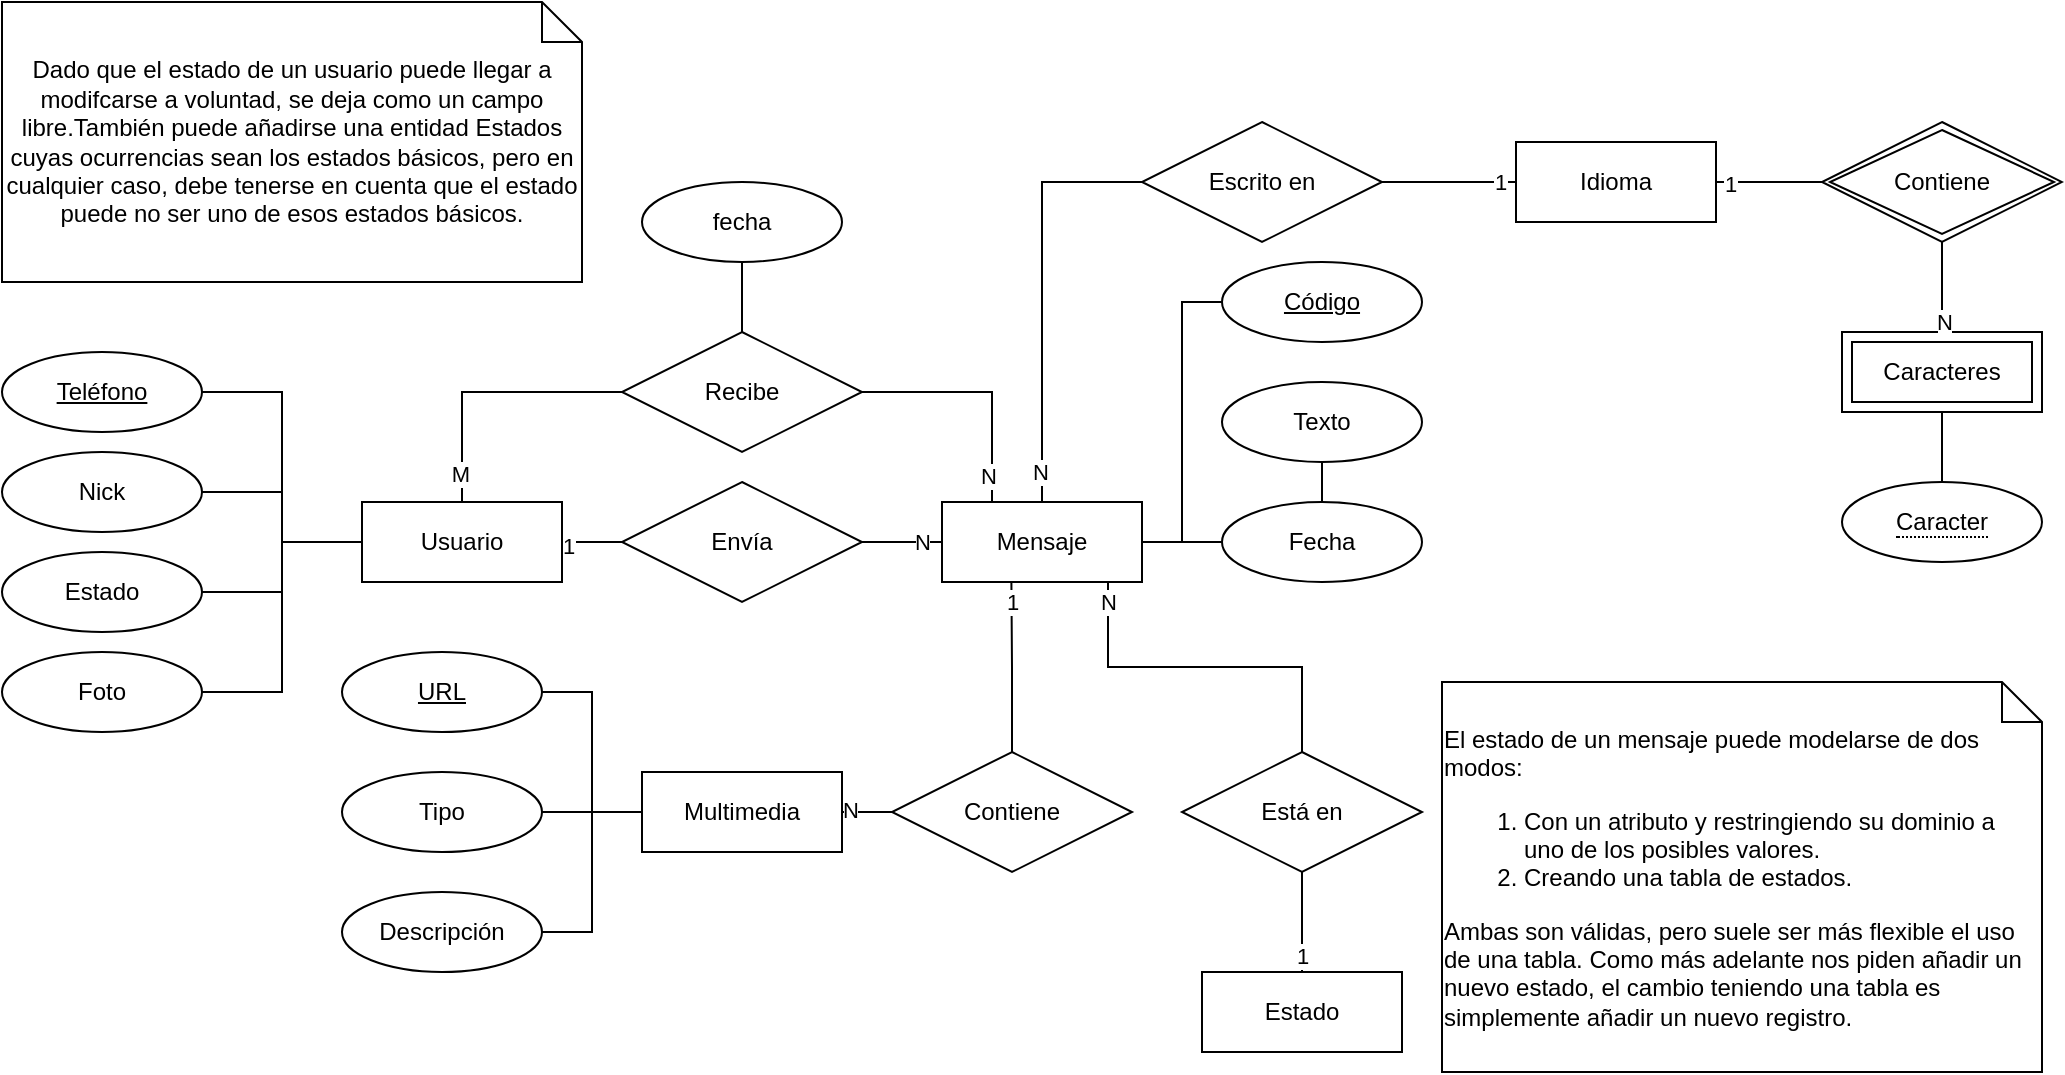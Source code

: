 <mxfile version="13.8.0" type="github" pages="2">
  <diagram id="R2lEEEUBdFMjLlhIrx00" name="Ej1 - E/R Inicial">
    <mxGraphModel dx="1185" dy="659" grid="1" gridSize="10" guides="1" tooltips="1" connect="1" arrows="1" fold="1" page="1" pageScale="1" pageWidth="1169" pageHeight="827" math="0" shadow="0" extFonts="Permanent Marker^https://fonts.googleapis.com/css?family=Permanent+Marker">
      <root>
        <mxCell id="0" />
        <mxCell id="1" parent="0" />
        <mxCell id="LUNA-PoPyeFDFRL9OIlv-86" style="edgeStyle=orthogonalEdgeStyle;rounded=0;orthogonalLoop=1;jettySize=auto;html=1;entryX=0;entryY=0.5;entryDx=0;entryDy=0;endArrow=none;endFill=0;exitX=1;exitY=0.5;exitDx=0;exitDy=0;" edge="1" parent="1" source="LUNA-PoPyeFDFRL9OIlv-74" target="LUNA-PoPyeFDFRL9OIlv-85">
          <mxGeometry relative="1" as="geometry" />
        </mxCell>
        <mxCell id="LUNA-PoPyeFDFRL9OIlv-91" value="1" style="edgeLabel;html=1;align=center;verticalAlign=middle;resizable=0;points=[];" vertex="1" connectable="0" parent="LUNA-PoPyeFDFRL9OIlv-86">
          <mxGeometry x="-0.804" y="-2" relative="1" as="geometry">
            <mxPoint as="offset" />
          </mxGeometry>
        </mxCell>
        <mxCell id="LUNA-PoPyeFDFRL9OIlv-88" style="edgeStyle=orthogonalEdgeStyle;rounded=0;orthogonalLoop=1;jettySize=auto;html=1;entryX=0;entryY=0.5;entryDx=0;entryDy=0;endArrow=none;endFill=0;exitX=0.5;exitY=0;exitDx=0;exitDy=0;" edge="1" parent="1" source="LUNA-PoPyeFDFRL9OIlv-74" target="LUNA-PoPyeFDFRL9OIlv-84">
          <mxGeometry relative="1" as="geometry" />
        </mxCell>
        <mxCell id="LUNA-PoPyeFDFRL9OIlv-92" value="M" style="edgeLabel;html=1;align=center;verticalAlign=middle;resizable=0;points=[];" vertex="1" connectable="0" parent="LUNA-PoPyeFDFRL9OIlv-88">
          <mxGeometry x="-0.782" y="1" relative="1" as="geometry">
            <mxPoint as="offset" />
          </mxGeometry>
        </mxCell>
        <mxCell id="LUNA-PoPyeFDFRL9OIlv-74" value="Usuario" style="whiteSpace=wrap;html=1;align=center;" vertex="1" parent="1">
          <mxGeometry x="200" y="280" width="100" height="40" as="geometry" />
        </mxCell>
        <mxCell id="LUNA-PoPyeFDFRL9OIlv-100" style="edgeStyle=orthogonalEdgeStyle;rounded=0;orthogonalLoop=1;jettySize=auto;html=1;entryX=0;entryY=0.5;entryDx=0;entryDy=0;endArrow=none;endFill=0;" edge="1" parent="1" source="LUNA-PoPyeFDFRL9OIlv-75" target="LUNA-PoPyeFDFRL9OIlv-99">
          <mxGeometry relative="1" as="geometry" />
        </mxCell>
        <mxCell id="LUNA-PoPyeFDFRL9OIlv-101" style="edgeStyle=orthogonalEdgeStyle;rounded=0;orthogonalLoop=1;jettySize=auto;html=1;endArrow=none;endFill=0;" edge="1" parent="1" source="LUNA-PoPyeFDFRL9OIlv-75" target="LUNA-PoPyeFDFRL9OIlv-98">
          <mxGeometry relative="1" as="geometry" />
        </mxCell>
        <mxCell id="LUNA-PoPyeFDFRL9OIlv-102" style="edgeStyle=orthogonalEdgeStyle;rounded=0;orthogonalLoop=1;jettySize=auto;html=1;entryX=0;entryY=0.5;entryDx=0;entryDy=0;endArrow=none;endFill=0;" edge="1" parent="1" source="LUNA-PoPyeFDFRL9OIlv-75" target="LUNA-PoPyeFDFRL9OIlv-97">
          <mxGeometry relative="1" as="geometry" />
        </mxCell>
        <mxCell id="LUNA-PoPyeFDFRL9OIlv-103" style="edgeStyle=orthogonalEdgeStyle;rounded=0;orthogonalLoop=1;jettySize=auto;html=1;endArrow=none;endFill=0;exitX=0.83;exitY=1;exitDx=0;exitDy=0;exitPerimeter=0;entryX=0.5;entryY=0;entryDx=0;entryDy=0;" edge="1" parent="1" source="LUNA-PoPyeFDFRL9OIlv-75" target="NvSHbqSQvRT90MNqPqhs-3">
          <mxGeometry relative="1" as="geometry">
            <mxPoint x="690" y="400" as="targetPoint" />
          </mxGeometry>
        </mxCell>
        <mxCell id="NvSHbqSQvRT90MNqPqhs-7" value="N" style="edgeLabel;html=1;align=center;verticalAlign=middle;resizable=0;points=[];" vertex="1" connectable="0" parent="LUNA-PoPyeFDFRL9OIlv-103">
          <mxGeometry x="-0.888" relative="1" as="geometry">
            <mxPoint as="offset" />
          </mxGeometry>
        </mxCell>
        <mxCell id="LUNA-PoPyeFDFRL9OIlv-117" style="edgeStyle=orthogonalEdgeStyle;rounded=0;orthogonalLoop=1;jettySize=auto;html=1;entryX=0;entryY=0.5;entryDx=0;entryDy=0;endArrow=none;endFill=0;" edge="1" parent="1" source="LUNA-PoPyeFDFRL9OIlv-75" target="LUNA-PoPyeFDFRL9OIlv-116">
          <mxGeometry relative="1" as="geometry" />
        </mxCell>
        <mxCell id="LUNA-PoPyeFDFRL9OIlv-120" value="N" style="edgeLabel;html=1;align=center;verticalAlign=middle;resizable=0;points=[];" vertex="1" connectable="0" parent="LUNA-PoPyeFDFRL9OIlv-117">
          <mxGeometry x="-0.859" y="1" relative="1" as="geometry">
            <mxPoint as="offset" />
          </mxGeometry>
        </mxCell>
        <mxCell id="LUNA-PoPyeFDFRL9OIlv-75" value="Mensaje" style="whiteSpace=wrap;html=1;align=center;" vertex="1" parent="1">
          <mxGeometry x="490" y="280" width="100" height="40" as="geometry" />
        </mxCell>
        <mxCell id="LUNA-PoPyeFDFRL9OIlv-81" style="edgeStyle=orthogonalEdgeStyle;rounded=0;orthogonalLoop=1;jettySize=auto;html=1;endArrow=none;endFill=0;entryX=0;entryY=0.5;entryDx=0;entryDy=0;" edge="1" parent="1" source="LUNA-PoPyeFDFRL9OIlv-76" target="LUNA-PoPyeFDFRL9OIlv-74">
          <mxGeometry relative="1" as="geometry">
            <mxPoint x="170" y="300" as="targetPoint" />
          </mxGeometry>
        </mxCell>
        <mxCell id="LUNA-PoPyeFDFRL9OIlv-76" value="Nick" style="ellipse;whiteSpace=wrap;html=1;align=center;" vertex="1" parent="1">
          <mxGeometry x="20" y="255" width="100" height="40" as="geometry" />
        </mxCell>
        <mxCell id="LUNA-PoPyeFDFRL9OIlv-80" style="edgeStyle=orthogonalEdgeStyle;rounded=0;orthogonalLoop=1;jettySize=auto;html=1;entryX=0;entryY=0.5;entryDx=0;entryDy=0;endArrow=none;endFill=0;" edge="1" parent="1" source="LUNA-PoPyeFDFRL9OIlv-77" target="LUNA-PoPyeFDFRL9OIlv-74">
          <mxGeometry relative="1" as="geometry" />
        </mxCell>
        <mxCell id="LUNA-PoPyeFDFRL9OIlv-77" value="Teléfono" style="ellipse;whiteSpace=wrap;html=1;align=center;fontStyle=4;" vertex="1" parent="1">
          <mxGeometry x="20" y="205" width="100" height="40" as="geometry" />
        </mxCell>
        <mxCell id="LUNA-PoPyeFDFRL9OIlv-82" style="edgeStyle=orthogonalEdgeStyle;rounded=0;orthogonalLoop=1;jettySize=auto;html=1;entryX=0;entryY=0.5;entryDx=0;entryDy=0;endArrow=none;endFill=0;" edge="1" parent="1" source="LUNA-PoPyeFDFRL9OIlv-78" target="LUNA-PoPyeFDFRL9OIlv-74">
          <mxGeometry relative="1" as="geometry" />
        </mxCell>
        <mxCell id="LUNA-PoPyeFDFRL9OIlv-78" value="Estado" style="ellipse;whiteSpace=wrap;html=1;align=center;" vertex="1" parent="1">
          <mxGeometry x="20" y="305" width="100" height="40" as="geometry" />
        </mxCell>
        <mxCell id="LUNA-PoPyeFDFRL9OIlv-83" style="edgeStyle=orthogonalEdgeStyle;rounded=0;orthogonalLoop=1;jettySize=auto;html=1;entryX=0;entryY=0.5;entryDx=0;entryDy=0;endArrow=none;endFill=0;" edge="1" parent="1" source="LUNA-PoPyeFDFRL9OIlv-79" target="LUNA-PoPyeFDFRL9OIlv-74">
          <mxGeometry relative="1" as="geometry" />
        </mxCell>
        <mxCell id="LUNA-PoPyeFDFRL9OIlv-79" value="Foto" style="ellipse;whiteSpace=wrap;html=1;align=center;" vertex="1" parent="1">
          <mxGeometry x="20" y="355" width="100" height="40" as="geometry" />
        </mxCell>
        <mxCell id="LUNA-PoPyeFDFRL9OIlv-89" style="edgeStyle=orthogonalEdgeStyle;rounded=0;orthogonalLoop=1;jettySize=auto;html=1;entryX=0.25;entryY=0;entryDx=0;entryDy=0;endArrow=none;endFill=0;" edge="1" parent="1" source="LUNA-PoPyeFDFRL9OIlv-84" target="LUNA-PoPyeFDFRL9OIlv-75">
          <mxGeometry relative="1" as="geometry" />
        </mxCell>
        <mxCell id="LUNA-PoPyeFDFRL9OIlv-93" value="N" style="edgeLabel;html=1;align=center;verticalAlign=middle;resizable=0;points=[];" vertex="1" connectable="0" parent="LUNA-PoPyeFDFRL9OIlv-89">
          <mxGeometry x="0.772" y="-2" relative="1" as="geometry">
            <mxPoint as="offset" />
          </mxGeometry>
        </mxCell>
        <mxCell id="LUNA-PoPyeFDFRL9OIlv-84" value="Recibe" style="shape=rhombus;perimeter=rhombusPerimeter;whiteSpace=wrap;html=1;align=center;" vertex="1" parent="1">
          <mxGeometry x="330" y="195" width="120" height="60" as="geometry" />
        </mxCell>
        <mxCell id="LUNA-PoPyeFDFRL9OIlv-87" style="edgeStyle=orthogonalEdgeStyle;rounded=0;orthogonalLoop=1;jettySize=auto;html=1;entryX=0;entryY=0.5;entryDx=0;entryDy=0;endArrow=none;endFill=0;" edge="1" parent="1" source="LUNA-PoPyeFDFRL9OIlv-85" target="LUNA-PoPyeFDFRL9OIlv-75">
          <mxGeometry relative="1" as="geometry" />
        </mxCell>
        <mxCell id="LUNA-PoPyeFDFRL9OIlv-90" value="N" style="edgeLabel;html=1;align=center;verticalAlign=middle;resizable=0;points=[];" vertex="1" connectable="0" parent="LUNA-PoPyeFDFRL9OIlv-87">
          <mxGeometry x="0.861" relative="1" as="geometry">
            <mxPoint x="-7.24" as="offset" />
          </mxGeometry>
        </mxCell>
        <mxCell id="LUNA-PoPyeFDFRL9OIlv-85" value="Envía" style="shape=rhombus;perimeter=rhombusPerimeter;whiteSpace=wrap;html=1;align=center;" vertex="1" parent="1">
          <mxGeometry x="330" y="270" width="120" height="60" as="geometry" />
        </mxCell>
        <mxCell id="LUNA-PoPyeFDFRL9OIlv-95" style="edgeStyle=orthogonalEdgeStyle;rounded=0;orthogonalLoop=1;jettySize=auto;html=1;endArrow=none;endFill=0;" edge="1" parent="1" source="LUNA-PoPyeFDFRL9OIlv-94" target="LUNA-PoPyeFDFRL9OIlv-84">
          <mxGeometry relative="1" as="geometry" />
        </mxCell>
        <mxCell id="LUNA-PoPyeFDFRL9OIlv-94" value="fecha" style="ellipse;whiteSpace=wrap;html=1;align=center;" vertex="1" parent="1">
          <mxGeometry x="340" y="120" width="100" height="40" as="geometry" />
        </mxCell>
        <mxCell id="LUNA-PoPyeFDFRL9OIlv-97" value="Fecha" style="ellipse;whiteSpace=wrap;html=1;align=center;" vertex="1" parent="1">
          <mxGeometry x="630" y="280" width="100" height="40" as="geometry" />
        </mxCell>
        <mxCell id="LUNA-PoPyeFDFRL9OIlv-98" value="Texto" style="ellipse;whiteSpace=wrap;html=1;align=center;" vertex="1" parent="1">
          <mxGeometry x="630" y="220" width="100" height="40" as="geometry" />
        </mxCell>
        <mxCell id="LUNA-PoPyeFDFRL9OIlv-99" value="Código" style="ellipse;whiteSpace=wrap;html=1;align=center;fontStyle=4;" vertex="1" parent="1">
          <mxGeometry x="630" y="160" width="100" height="40" as="geometry" />
        </mxCell>
        <mxCell id="LUNA-PoPyeFDFRL9OIlv-104" value="Idioma" style="whiteSpace=wrap;html=1;align=center;" vertex="1" parent="1">
          <mxGeometry x="777" y="100" width="100" height="40" as="geometry" />
        </mxCell>
        <mxCell id="LUNA-PoPyeFDFRL9OIlv-105" value="Multimedia" style="whiteSpace=wrap;html=1;align=center;" vertex="1" parent="1">
          <mxGeometry x="340" y="415" width="100" height="40" as="geometry" />
        </mxCell>
        <mxCell id="LUNA-PoPyeFDFRL9OIlv-106" value="Caracteres" style="shape=ext;margin=3;double=1;whiteSpace=wrap;html=1;align=center;" vertex="1" parent="1">
          <mxGeometry x="940.0" y="195" width="100" height="40" as="geometry" />
        </mxCell>
        <mxCell id="LUNA-PoPyeFDFRL9OIlv-111" style="edgeStyle=orthogonalEdgeStyle;rounded=0;orthogonalLoop=1;jettySize=auto;html=1;entryX=0.5;entryY=0;entryDx=0;entryDy=0;endArrow=none;endFill=0;exitX=0.5;exitY=1;exitDx=0;exitDy=0;" edge="1" parent="1" source="LUNA-PoPyeFDFRL9OIlv-107" target="LUNA-PoPyeFDFRL9OIlv-106">
          <mxGeometry relative="1" as="geometry" />
        </mxCell>
        <mxCell id="LUNA-PoPyeFDFRL9OIlv-114" value="N" style="edgeLabel;html=1;align=center;verticalAlign=middle;resizable=0;points=[];" vertex="1" connectable="0" parent="LUNA-PoPyeFDFRL9OIlv-111">
          <mxGeometry x="0.751" y="1" relative="1" as="geometry">
            <mxPoint as="offset" />
          </mxGeometry>
        </mxCell>
        <mxCell id="LUNA-PoPyeFDFRL9OIlv-112" style="edgeStyle=orthogonalEdgeStyle;rounded=0;orthogonalLoop=1;jettySize=auto;html=1;entryX=1;entryY=0.5;entryDx=0;entryDy=0;endArrow=none;endFill=0;" edge="1" parent="1" source="LUNA-PoPyeFDFRL9OIlv-107" target="LUNA-PoPyeFDFRL9OIlv-104">
          <mxGeometry relative="1" as="geometry" />
        </mxCell>
        <mxCell id="LUNA-PoPyeFDFRL9OIlv-115" value="1" style="edgeLabel;html=1;align=center;verticalAlign=middle;resizable=0;points=[];" vertex="1" connectable="0" parent="LUNA-PoPyeFDFRL9OIlv-112">
          <mxGeometry x="0.741" y="1" relative="1" as="geometry">
            <mxPoint as="offset" />
          </mxGeometry>
        </mxCell>
        <mxCell id="LUNA-PoPyeFDFRL9OIlv-107" value="Contiene" style="shape=rhombus;double=1;perimeter=rhombusPerimeter;whiteSpace=wrap;html=1;align=center;" vertex="1" parent="1">
          <mxGeometry x="930" y="90" width="120" height="60" as="geometry" />
        </mxCell>
        <mxCell id="LUNA-PoPyeFDFRL9OIlv-109" style="edgeStyle=orthogonalEdgeStyle;rounded=0;orthogonalLoop=1;jettySize=auto;html=1;entryX=0.5;entryY=1;entryDx=0;entryDy=0;endArrow=none;endFill=0;exitX=0.5;exitY=0;exitDx=0;exitDy=0;" edge="1" parent="1" source="LUNA-PoPyeFDFRL9OIlv-110" target="LUNA-PoPyeFDFRL9OIlv-106">
          <mxGeometry relative="1" as="geometry">
            <mxPoint x="1027.18" y="295" as="sourcePoint" />
          </mxGeometry>
        </mxCell>
        <mxCell id="LUNA-PoPyeFDFRL9OIlv-110" value="&lt;span style=&quot;border-bottom: 1px dotted&quot;&gt;Caracter&lt;/span&gt;" style="ellipse;whiteSpace=wrap;html=1;align=center;" vertex="1" parent="1">
          <mxGeometry x="940" y="270" width="100" height="40" as="geometry" />
        </mxCell>
        <mxCell id="LUNA-PoPyeFDFRL9OIlv-118" style="edgeStyle=orthogonalEdgeStyle;rounded=0;orthogonalLoop=1;jettySize=auto;html=1;entryX=0;entryY=0.5;entryDx=0;entryDy=0;endArrow=none;endFill=0;" edge="1" parent="1" source="LUNA-PoPyeFDFRL9OIlv-116" target="LUNA-PoPyeFDFRL9OIlv-104">
          <mxGeometry relative="1" as="geometry" />
        </mxCell>
        <mxCell id="LUNA-PoPyeFDFRL9OIlv-119" value="1" style="edgeLabel;html=1;align=center;verticalAlign=middle;resizable=0;points=[];" vertex="1" connectable="0" parent="LUNA-PoPyeFDFRL9OIlv-118">
          <mxGeometry x="0.741" relative="1" as="geometry">
            <mxPoint as="offset" />
          </mxGeometry>
        </mxCell>
        <mxCell id="LUNA-PoPyeFDFRL9OIlv-116" value="Escrito en" style="shape=rhombus;perimeter=rhombusPerimeter;whiteSpace=wrap;html=1;align=center;" vertex="1" parent="1">
          <mxGeometry x="590" y="90" width="120" height="60" as="geometry" />
        </mxCell>
        <mxCell id="LUNA-PoPyeFDFRL9OIlv-129" style="edgeStyle=orthogonalEdgeStyle;rounded=0;orthogonalLoop=1;jettySize=auto;html=1;entryX=0;entryY=0.5;entryDx=0;entryDy=0;endArrow=none;endFill=0;" edge="1" parent="1" source="LUNA-PoPyeFDFRL9OIlv-121" target="LUNA-PoPyeFDFRL9OIlv-105">
          <mxGeometry relative="1" as="geometry" />
        </mxCell>
        <mxCell id="LUNA-PoPyeFDFRL9OIlv-121" value="URL" style="ellipse;whiteSpace=wrap;html=1;align=center;fontStyle=4;" vertex="1" parent="1">
          <mxGeometry x="190" y="355" width="100" height="40" as="geometry" />
        </mxCell>
        <mxCell id="LUNA-PoPyeFDFRL9OIlv-130" style="edgeStyle=orthogonalEdgeStyle;rounded=0;orthogonalLoop=1;jettySize=auto;html=1;endArrow=none;endFill=0;" edge="1" parent="1" source="LUNA-PoPyeFDFRL9OIlv-122">
          <mxGeometry relative="1" as="geometry">
            <mxPoint x="340" y="435" as="targetPoint" />
          </mxGeometry>
        </mxCell>
        <mxCell id="LUNA-PoPyeFDFRL9OIlv-122" value="Tipo" style="ellipse;whiteSpace=wrap;html=1;align=center;" vertex="1" parent="1">
          <mxGeometry x="190" y="415" width="100" height="40" as="geometry" />
        </mxCell>
        <mxCell id="LUNA-PoPyeFDFRL9OIlv-131" style="edgeStyle=orthogonalEdgeStyle;rounded=0;orthogonalLoop=1;jettySize=auto;html=1;endArrow=none;endFill=0;entryX=0;entryY=0.5;entryDx=0;entryDy=0;" edge="1" parent="1" source="LUNA-PoPyeFDFRL9OIlv-123" target="LUNA-PoPyeFDFRL9OIlv-105">
          <mxGeometry relative="1" as="geometry">
            <mxPoint x="340" y="435" as="targetPoint" />
          </mxGeometry>
        </mxCell>
        <mxCell id="LUNA-PoPyeFDFRL9OIlv-123" value="Descripción" style="ellipse;whiteSpace=wrap;html=1;align=center;" vertex="1" parent="1">
          <mxGeometry x="190" y="475" width="100" height="40" as="geometry" />
        </mxCell>
        <mxCell id="LUNA-PoPyeFDFRL9OIlv-125" style="edgeStyle=orthogonalEdgeStyle;rounded=0;orthogonalLoop=1;jettySize=auto;html=1;entryX=0.347;entryY=1;entryDx=0;entryDy=0;endArrow=none;endFill=0;entryPerimeter=0;" edge="1" parent="1" source="LUNA-PoPyeFDFRL9OIlv-124" target="LUNA-PoPyeFDFRL9OIlv-75">
          <mxGeometry relative="1" as="geometry" />
        </mxCell>
        <mxCell id="LUNA-PoPyeFDFRL9OIlv-128" value="1" style="edgeLabel;html=1;align=center;verticalAlign=middle;resizable=0;points=[];" vertex="1" connectable="0" parent="LUNA-PoPyeFDFRL9OIlv-125">
          <mxGeometry x="0.756" y="-2" relative="1" as="geometry">
            <mxPoint x="-1.7" y="-0.3" as="offset" />
          </mxGeometry>
        </mxCell>
        <mxCell id="LUNA-PoPyeFDFRL9OIlv-126" style="edgeStyle=orthogonalEdgeStyle;rounded=0;orthogonalLoop=1;jettySize=auto;html=1;entryX=1;entryY=0.5;entryDx=0;entryDy=0;endArrow=none;endFill=0;exitX=0;exitY=0.5;exitDx=0;exitDy=0;" edge="1" parent="1" source="LUNA-PoPyeFDFRL9OIlv-124" target="LUNA-PoPyeFDFRL9OIlv-105">
          <mxGeometry relative="1" as="geometry">
            <mxPoint x="390" y="355" as="sourcePoint" />
          </mxGeometry>
        </mxCell>
        <mxCell id="LUNA-PoPyeFDFRL9OIlv-127" value="N" style="edgeLabel;html=1;align=center;verticalAlign=middle;resizable=0;points=[];" vertex="1" connectable="0" parent="LUNA-PoPyeFDFRL9OIlv-126">
          <mxGeometry x="0.692" y="-1" relative="1" as="geometry">
            <mxPoint as="offset" />
          </mxGeometry>
        </mxCell>
        <mxCell id="LUNA-PoPyeFDFRL9OIlv-124" value="Contiene" style="shape=rhombus;perimeter=rhombusPerimeter;whiteSpace=wrap;html=1;align=center;" vertex="1" parent="1">
          <mxGeometry x="465" y="405" width="120" height="60" as="geometry" />
        </mxCell>
        <mxCell id="NvSHbqSQvRT90MNqPqhs-1" value="Dado que el estado de un usuario puede llegar a modifcarse a voluntad, se deja como un campo libre.También puede añadirse una entidad Estados cuyas ocurrencias sean los estados básicos, pero en cualquier caso, debe tenerse en cuenta que el estado puede no ser uno de esos estados básicos." style="shape=note;size=20;whiteSpace=wrap;html=1;" vertex="1" parent="1">
          <mxGeometry x="20" y="30" width="290" height="140" as="geometry" />
        </mxCell>
        <mxCell id="NvSHbqSQvRT90MNqPqhs-2" value="&lt;div align=&quot;left&quot;&gt;El estado de un mensaje puede modelarse de dos modos:&lt;/div&gt;&lt;div align=&quot;left&quot;&gt;&lt;ol&gt;&lt;li&gt;Con un atributo y restringiendo su dominio a uno de los posibles valores.&lt;/li&gt;&lt;li&gt;Creando una tabla de estados.&lt;/li&gt;&lt;/ol&gt;&lt;div&gt;Ambas son válidas, pero suele ser más flexible el uso de una tabla. Como más adelante nos piden añadir un nuevo estado, el cambio teniendo una tabla es simplemente añadir un nuevo registro.&lt;br&gt;&lt;/div&gt;&lt;/div&gt;" style="shape=note;size=20;whiteSpace=wrap;html=1;" vertex="1" parent="1">
          <mxGeometry x="740" y="370" width="300" height="195" as="geometry" />
        </mxCell>
        <mxCell id="NvSHbqSQvRT90MNqPqhs-5" style="edgeStyle=orthogonalEdgeStyle;rounded=0;orthogonalLoop=1;jettySize=auto;html=1;entryX=0.5;entryY=0;entryDx=0;entryDy=0;endArrow=none;endFill=0;" edge="1" parent="1" source="NvSHbqSQvRT90MNqPqhs-3" target="NvSHbqSQvRT90MNqPqhs-4">
          <mxGeometry relative="1" as="geometry" />
        </mxCell>
        <mxCell id="NvSHbqSQvRT90MNqPqhs-6" value="1" style="edgeLabel;html=1;align=center;verticalAlign=middle;resizable=0;points=[];" vertex="1" connectable="0" parent="NvSHbqSQvRT90MNqPqhs-5">
          <mxGeometry x="0.671" relative="1" as="geometry">
            <mxPoint as="offset" />
          </mxGeometry>
        </mxCell>
        <mxCell id="NvSHbqSQvRT90MNqPqhs-3" value="Está en" style="shape=rhombus;perimeter=rhombusPerimeter;whiteSpace=wrap;html=1;align=center;" vertex="1" parent="1">
          <mxGeometry x="610" y="405" width="120" height="60" as="geometry" />
        </mxCell>
        <mxCell id="NvSHbqSQvRT90MNqPqhs-4" value="Estado" style="whiteSpace=wrap;html=1;align=center;" vertex="1" parent="1">
          <mxGeometry x="620" y="515" width="100" height="40" as="geometry" />
        </mxCell>
      </root>
    </mxGraphModel>
  </diagram>
  <diagram id="z0Oqytf2MZbapxVlBdW4" name="Ej2 - E/R Con palabras">
    <mxGraphModel dx="1422" dy="791" grid="1" gridSize="10" guides="1" tooltips="1" connect="1" arrows="1" fold="1" page="1" pageScale="1" pageWidth="1169" pageHeight="827" math="0" shadow="0">
      <root>
        <mxCell id="hJ-M5-NOlgMpDu_NgPSn-0" />
        <mxCell id="hJ-M5-NOlgMpDu_NgPSn-1" parent="hJ-M5-NOlgMpDu_NgPSn-0" />
      </root>
    </mxGraphModel>
  </diagram>
</mxfile>
